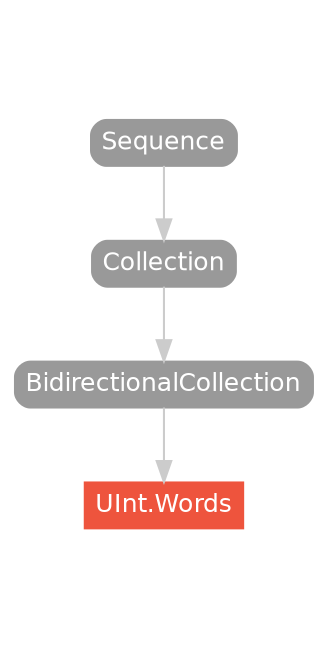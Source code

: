 strict digraph "UInt.Words - Type Hierarchy - SwiftDoc.org" {
    pad="0.1,0.8"
    node [shape=box, style="filled,rounded", color="#999999", fillcolor="#999999", fontcolor=white, fontname=Helvetica, fontnames="Helvetica,sansserif", fontsize=12, margin="0.07,0.05", height="0.3"]
    edge [color="#cccccc"]
    "BidirectionalCollection" [URL="/protocol/BidirectionalCollection/hierarchy/"]
    "Collection" [URL="/protocol/Collection/hierarchy/"]
    "Sequence" [URL="/protocol/Sequence/hierarchy/"]
    "UInt.Words" [URL="/type/UInt.Words/", style="filled", fillcolor="#ee543d", color="#ee543d"]    "BidirectionalCollection" -> "UInt.Words"
    "Collection" -> "BidirectionalCollection"
    "Sequence" -> "Collection"
    subgraph Types {
        rank = max; "UInt.Words";
    }
}